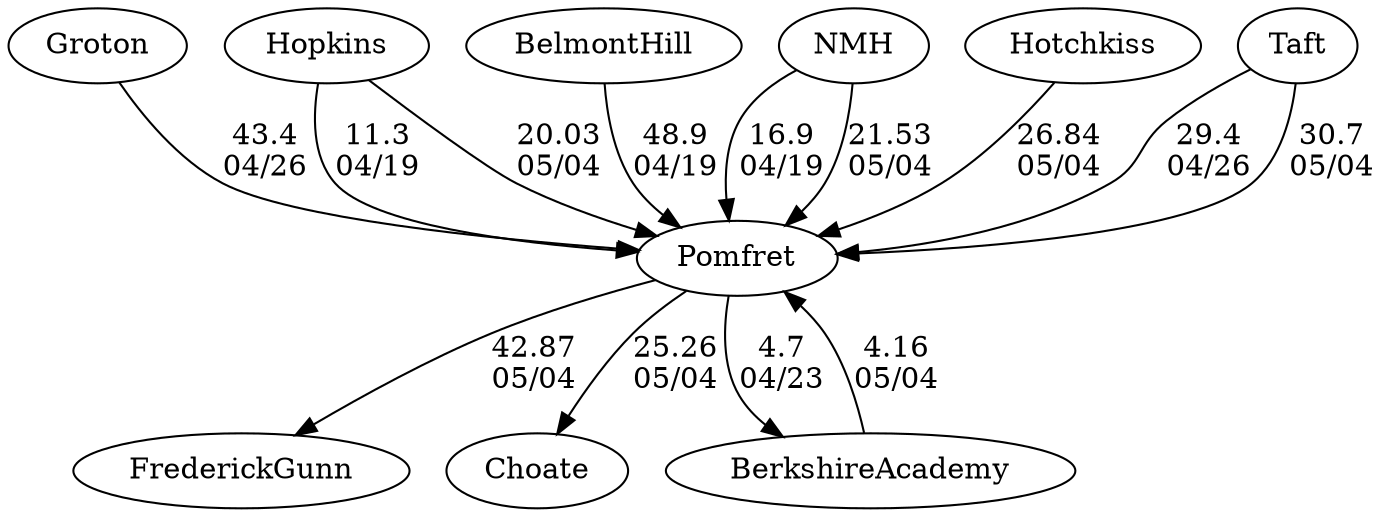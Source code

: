 digraph boys3foursPomfret {Groton [URL="boys3foursPomfretGroton.html"];Pomfret [URL="boys3foursPomfretPomfret.html"];Hopkins [URL="boys3foursPomfretHopkins.html"];FrederickGunn [URL="boys3foursPomfretFrederickGunn.html"];Choate [URL="boys3foursPomfretChoate.html"];BerkshireAcademy [URL="boys3foursPomfretBerkshireAcademy.html"];BelmontHill [URL="boys3foursPomfretBelmontHill.html"];NMH [URL="boys3foursPomfretNMH.html"];Hotchkiss [URL="boys3foursPomfretHotchkiss.html"];Taft [URL="boys3foursPomfretTaft.html"];Groton -> Pomfret[label="43.4
04/26", weight="57", tooltip="NEIRA Boys Fours, Pomfret v. Dexter-Southfield, Groton, Taft			
Distance: 1500 Conditions: Tailwind (9-12mph) with occasional gusts. Good water for first 500-700 meters, increasing chop for second half of race. Overall, decent conditions. Comments: Alternated races with girls. Order of boys races: B2, B4, B3, B1, B5. 
Dexter-Southfield rowed their novice boat in the B5 race.
None", URL="https://www.row2k.com/results/resultspage.cfm?UID=3C973C60394C29BDB6CB3B01E88929E2&cat=1", random="random"]; 
Taft -> Pomfret[label="29.4
04/26", weight="71", tooltip="NEIRA Boys Fours, Pomfret v. Dexter-Southfield, Groton, Taft			
Distance: 1500 Conditions: Tailwind (9-12mph) with occasional gusts. Good water for first 500-700 meters, increasing chop for second half of race. Overall, decent conditions. Comments: Alternated races with girls. Order of boys races: B2, B4, B3, B1, B5. 
Dexter-Southfield rowed their novice boat in the B5 race.
None", URL="https://www.row2k.com/results/resultspage.cfm?UID=3C973C60394C29BDB6CB3B01E88929E2&cat=1", random="random"]; 
Pomfret -> BerkshireAcademy[label="4.7
04/23", weight="96", tooltip="NEIRA Boys ,Pomfret v. Berkshire, Marianapolis			
Distance: 1500M Conditions: 8MPH headwind, stronger gusts in the first 500. Occasional gusty crosswinds, light chop, but generally good water. Comments: Alternated races with girls. Order of boys races: B3, B2, B1, B4
None", URL="https://www.row2k.com/results/resultspage.cfm?UID=A209E2EC05D6A0148020795D781654C0&cat=1", random="random"]; 
BelmontHill -> Pomfret[label="48.9
04/19", weight="52", tooltip="NEIRA Boys , Pomfret v. Belmont Hill, Hopkins, Northfield Mount Hermon, St. Mary's			
Distance: 1500 Conditions: Consistent crossing tailwind (~7-13MPH), with occasional stronger gusts. Light chop after the first 500M. Comments: Tailwinds increased somewhat during the course of racing. Order of boys races: B4, B3, B2, B1, B6, B5. (B5 and B6 were a mix of novice and JV rowers).
None", URL="https://www.row2k.com/results/resultspage.cfm?UID=C1846FF4D524939343D2F034713639A4&cat=1", random="random"]; 
NMH -> Pomfret[label="16.9
04/19", weight="84", tooltip="NEIRA Boys , Pomfret v. Belmont Hill, Hopkins, Northfield Mount Hermon, St. Mary's			
Distance: 1500 Conditions: Consistent crossing tailwind (~7-13MPH), with occasional stronger gusts. Light chop after the first 500M. Comments: Tailwinds increased somewhat during the course of racing. Order of boys races: B4, B3, B2, B1, B6, B5. (B5 and B6 were a mix of novice and JV rowers).
None", URL="https://www.row2k.com/results/resultspage.cfm?UID=C1846FF4D524939343D2F034713639A4&cat=1", random="random"]; 
Hopkins -> Pomfret[label="11.3
04/19", weight="89", tooltip="NEIRA Boys , Pomfret v. Belmont Hill, Hopkins, Northfield Mount Hermon, St. Mary's			
Distance: 1500 Conditions: Consistent crossing tailwind (~7-13MPH), with occasional stronger gusts. Light chop after the first 500M. Comments: Tailwinds increased somewhat during the course of racing. Order of boys races: B4, B3, B2, B1, B6, B5. (B5 and B6 were a mix of novice and JV rowers).
None", URL="https://www.row2k.com/results/resultspage.cfm?UID=C1846FF4D524939343D2F034713639A4&cat=1", random="random"]; 
Taft -> Pomfret[label="30.7
05/04", weight="70", tooltip="Founder's Day Regatta			
", URL="", random="random"]; 
Hotchkiss -> Pomfret[label="26.84
05/04", weight="74", tooltip="Founder's Day Regatta			
", URL="", random="random"]; 
NMH -> Pomfret[label="21.53
05/04", weight="79", tooltip="Founder's Day Regatta			
", URL="", random="random"]; 
BerkshireAcademy -> Pomfret[label="4.16
05/04", weight="96", tooltip="Founder's Day Regatta			
", URL="", random="random"]; 
Hopkins -> Pomfret[label="20.03
05/04", weight="80", tooltip="Founder's Day Regatta			
", URL="", random="random"]; 
Pomfret -> Choate[label="25.26
05/04", weight="75", tooltip="Founder's Day Regatta			
", URL="", random="random"]; 
Pomfret -> FrederickGunn[label="42.87
05/04", weight="58", tooltip="Founder's Day Regatta			
", URL="", random="random"]}